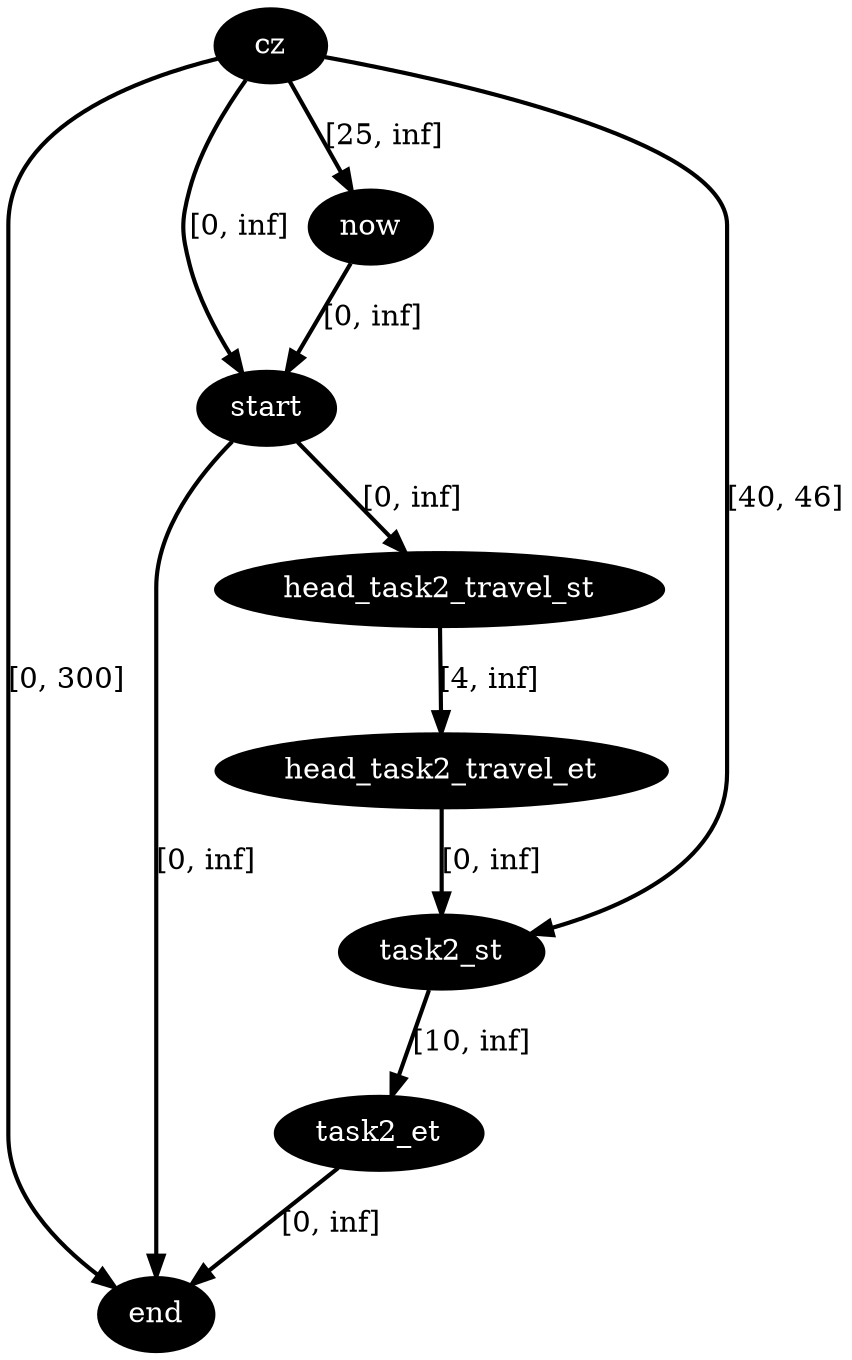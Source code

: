 digraph plan {
0[label="cz",style=filled,fillcolor=black,fontcolor=white];
1[label="start",style=filled,fillcolor=black,fontcolor=white];
2[label="now",style=filled,fillcolor=black,fontcolor=white];
3[label="end",style=filled,fillcolor=black,fontcolor=white];
8[label="head_task2_travel_st",style=filled,fillcolor=black,fontcolor=white];
9[label="head_task2_travel_et",style=filled,fillcolor=black,fontcolor=white];
10[label="task2_st",style=filled,fillcolor=black,fontcolor=white];
11[label="task2_et",style=filled,fillcolor=black,fontcolor=white];
"0"->"1"[label="[0, inf]",penwidth=2,color=black];
"0"->"3"[label="[0, 300]",penwidth=2,color=black];
"8"->"9"[label="[4, inf]",penwidth=2,color=black];
"1"->"8"[label="[0, inf]",penwidth=2,color=black];
"0"->"2"[label="[25, inf]",penwidth=2,color=black];
"2"->"1"[label="[0, inf]",penwidth=2,color=black];
"1"->"3"[label="[0, inf]",penwidth=2,color=black];
"11"->"3"[label="[0, inf]",penwidth=2,color=black];
"0"->"10"[label="[40, 46]",penwidth=2,color=black];
"10"->"11"[label="[10, inf]",penwidth=2,color=black];
"9"->"10"[label="[0, inf]",penwidth=2,color=black];
}
